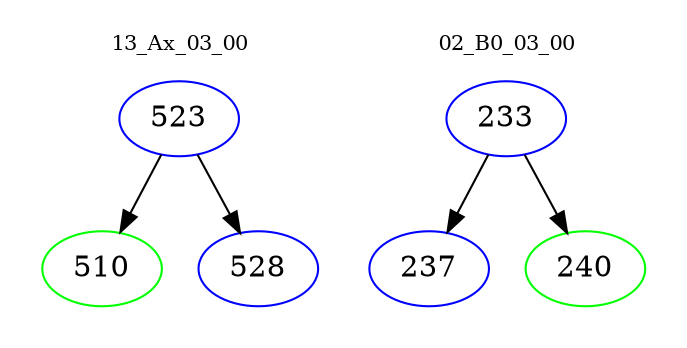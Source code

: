 digraph{
subgraph cluster_0 {
color = white
label = "13_Ax_03_00";
fontsize=10;
T0_523 [label="523", color="blue"]
T0_523 -> T0_510 [color="black"]
T0_510 [label="510", color="green"]
T0_523 -> T0_528 [color="black"]
T0_528 [label="528", color="blue"]
}
subgraph cluster_1 {
color = white
label = "02_B0_03_00";
fontsize=10;
T1_233 [label="233", color="blue"]
T1_233 -> T1_237 [color="black"]
T1_237 [label="237", color="blue"]
T1_233 -> T1_240 [color="black"]
T1_240 [label="240", color="green"]
}
}
